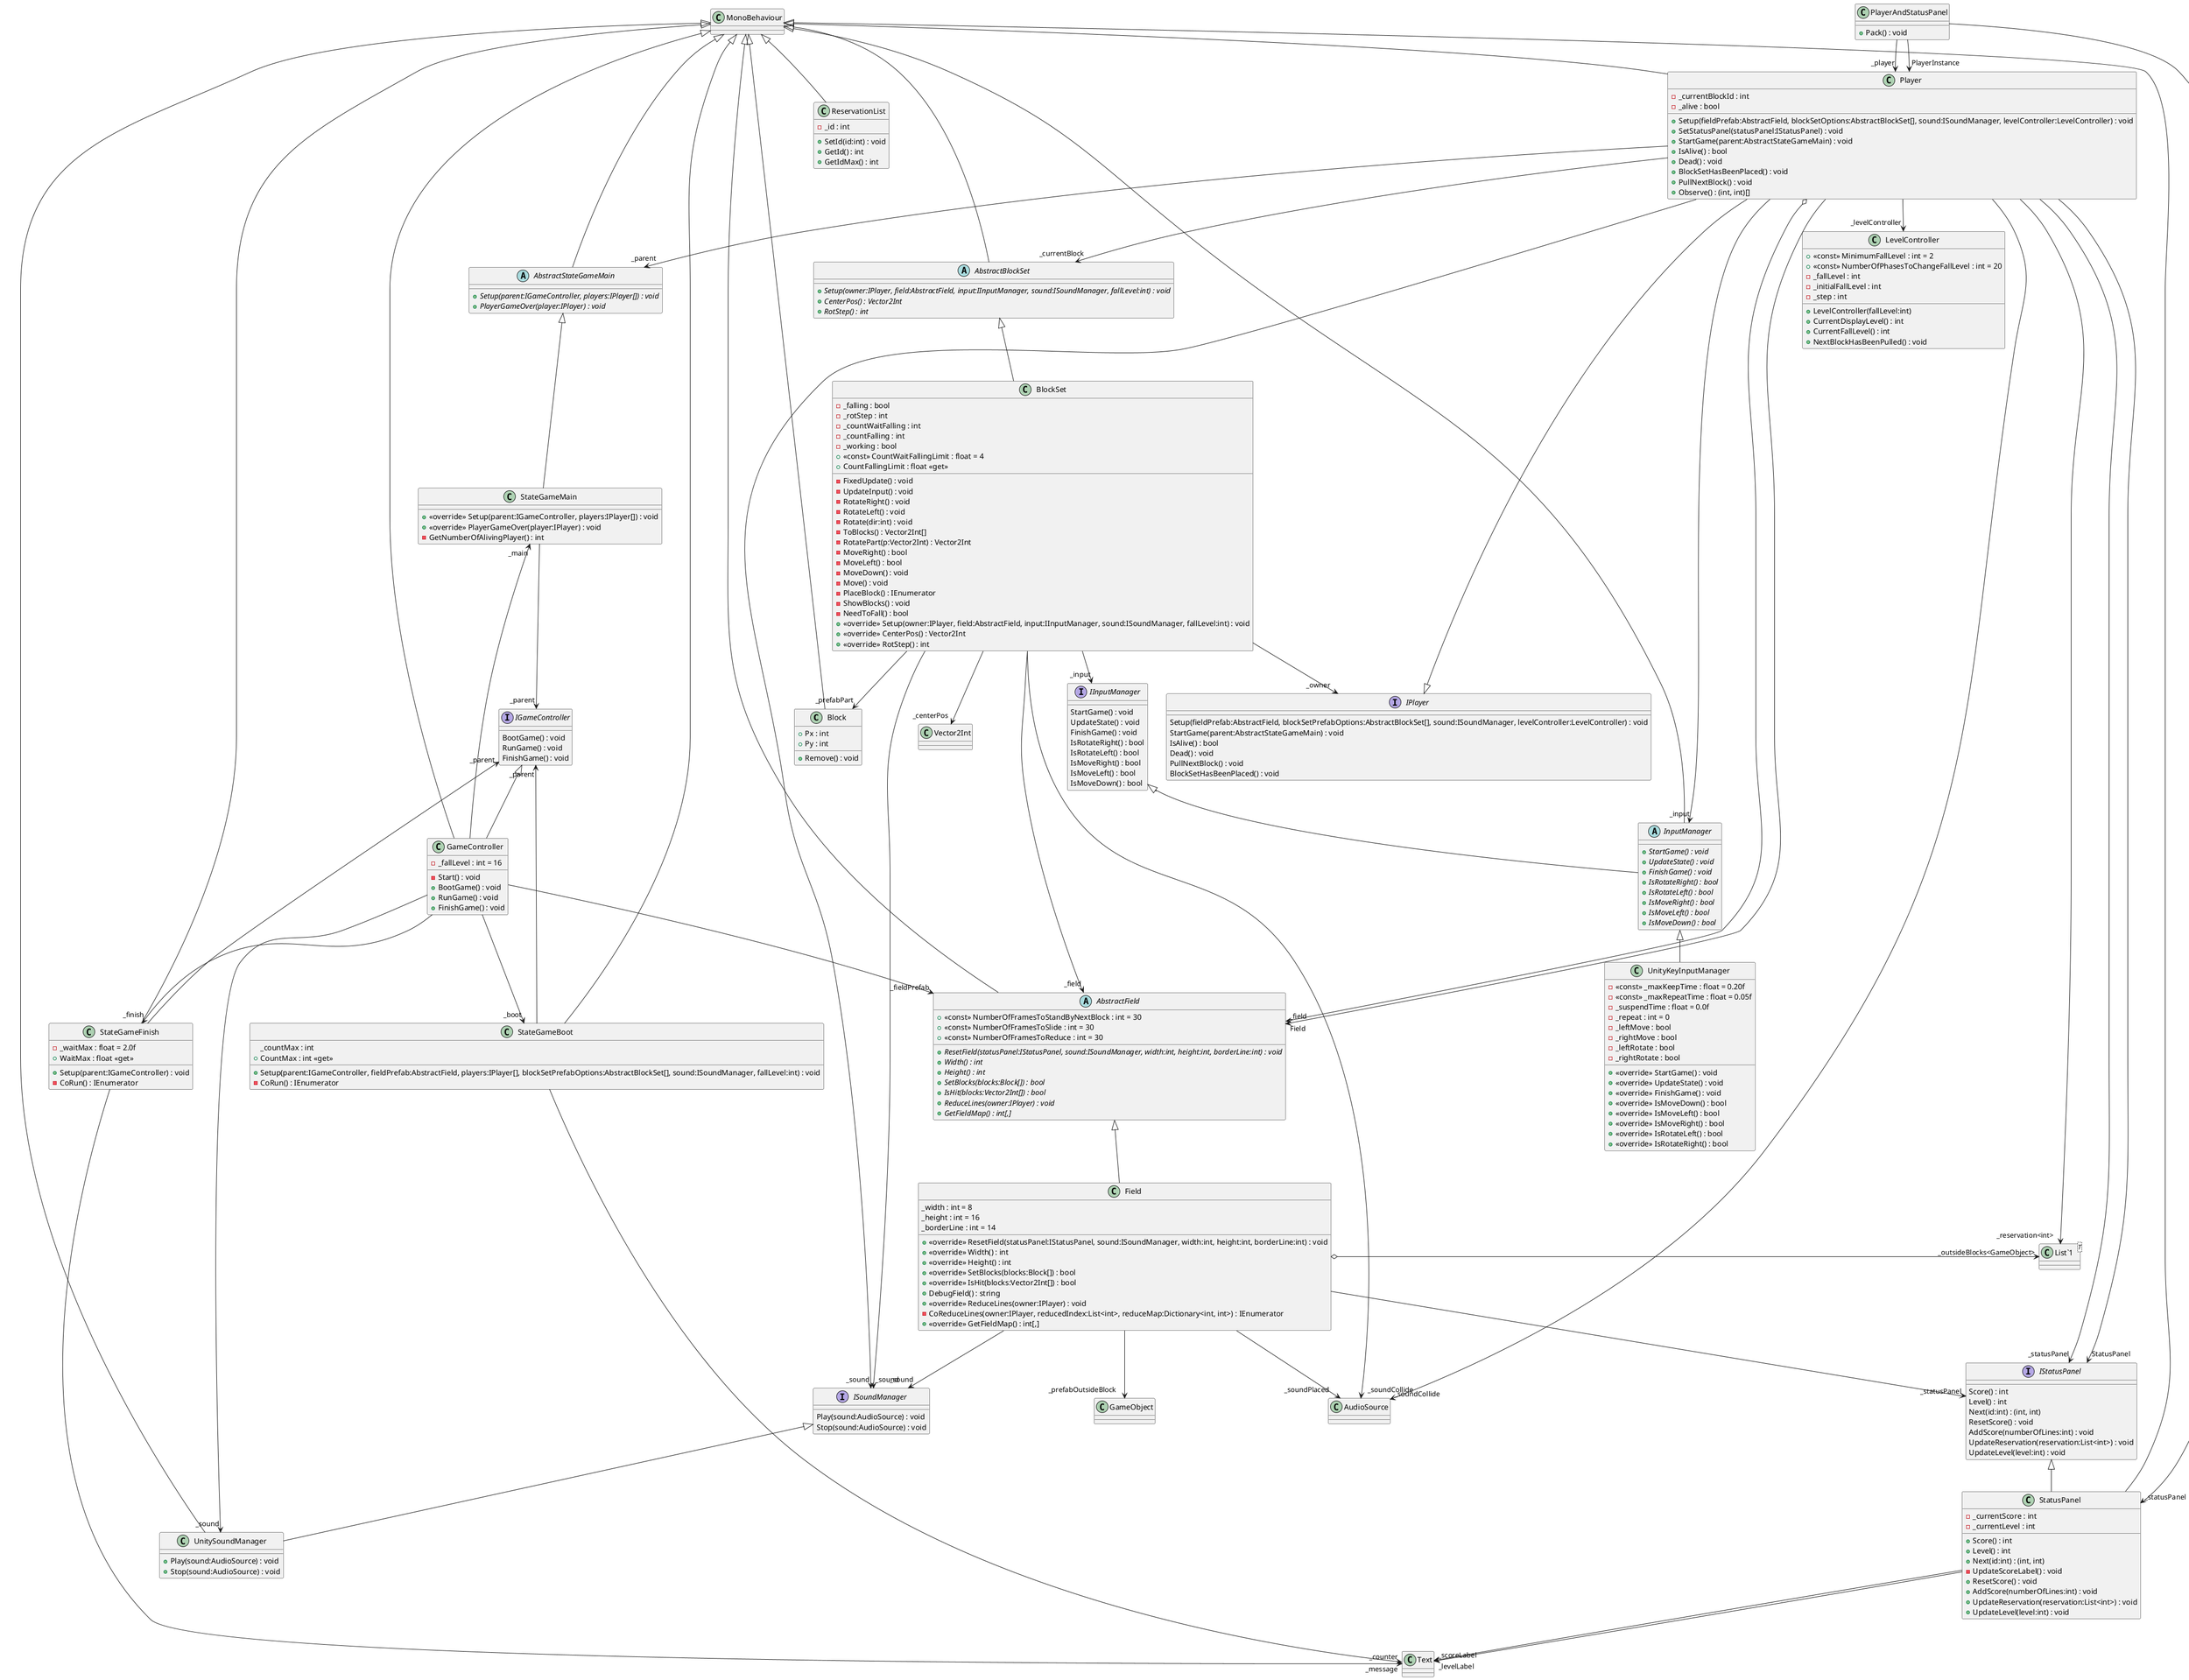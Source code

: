 @startuml
class Block {
    + Px : int
    + Py : int
    + Remove() : void
}
MonoBehaviour <|-- Block
class BlockSet {
    - _falling : bool
    - _rotStep : int
    - _countWaitFalling : int
    - _countFalling : int
    - _working : bool
    + <<const>> CountWaitFallingLimit : float = 4
    + CountFallingLimit : float <<get>>
    - FixedUpdate() : void
    - UpdateInput() : void
    - RotateRight() : void
    - RotateLeft() : void
    - Rotate(dir:int) : void
    - ToBlocks() : Vector2Int[]
    - RotatePart(p:Vector2Int) : Vector2Int
    - MoveRight() : bool
    - MoveLeft() : bool
    - MoveDown() : void
    - Move() : void
    - PlaceBlock() : IEnumerator
    - ShowBlocks() : void
    - NeedToFall() : bool
    + <<override>> Setup(owner:IPlayer, field:AbstractField, input:IInputManager, sound:ISoundManager, fallLevel:int) : void
    + <<override>> CenterPos() : Vector2Int
    + <<override>> RotStep() : int
}
AbstractBlockSet <|-- BlockSet
BlockSet --> "_soundCollide" AudioSource
BlockSet --> "_prefabPart" Block
BlockSet --> "_field" AbstractField
BlockSet --> "_owner" IPlayer
BlockSet --> "_input" IInputManager
BlockSet --> "_sound" ISoundManager
BlockSet --> "_centerPos" Vector2Int
class Field {
    _width : int = 8
    _height : int = 16
    _borderLine : int = 14
    + <<override>> ResetField(statusPanel:IStatusPanel, sound:ISoundManager, width:int, height:int, borderLine:int) : void
    + <<override>> Width() : int
    + <<override>> Height() : int
    + <<override>> SetBlocks(blocks:Block[]) : bool
    + <<override>> IsHit(blocks:Vector2Int[]) : bool
    + DebugField() : string
    + <<override>> ReduceLines(owner:IPlayer) : void
    - CoReduceLines(owner:IPlayer, reducedIndex:List<int>, reduceMap:Dictionary<int, int>) : IEnumerator
    + <<override>> GetFieldMap() : int[,]
}
class "List`1"<T> {
}
AbstractField <|-- Field
Field --> "_soundPlaced" AudioSource
Field --> "_prefabOutsideBlock" GameObject
Field --> "_sound" ISoundManager
Field --> "_statusPanel" IStatusPanel
Field o-> "_outsideBlocks<GameObject>" "List`1"
class GameController {
    - _fallLevel : int = 16
    - Start() : void
    + BootGame() : void
    + RunGame() : void
    + FinishGame() : void
}
MonoBehaviour <|-- GameController
IGameController <|-- GameController
GameController --> "_fieldPrefab" AbstractField
GameController --> "_sound" UnitySoundManager
GameController --> "_boot" StateGameBoot
GameController --> "_main" StateGameMain
GameController --> "_finish" StateGameFinish
abstract class InputManager {
    + {abstract} StartGame() : void
    + {abstract} UpdateState() : void
    + {abstract} FinishGame() : void
    + {abstract} IsRotateRight() : bool
    + {abstract} IsRotateLeft() : bool
    + {abstract} IsMoveRight() : bool
    + {abstract} IsMoveLeft() : bool
    + {abstract} IsMoveDown() : bool
}
MonoBehaviour <|-- InputManager
IInputManager <|-- InputManager
class LevelController {
    + <<const>> MinimumFallLevel : int = 2
    + <<const>> NumberOfPhasesToChangeFallLevel : int = 20
    - _fallLevel : int
    - _initialFallLevel : int
    - _step : int
    + LevelController(fallLevel:int)
    + CurrentDisplayLevel() : int
    + CurrentFallLevel() : int
    + NextBlockHasBeenPulled() : void
}
class Player {
    - _currentBlockId : int
    - _alive : bool
    + Setup(fieldPrefab:AbstractField, blockSetOptions:AbstractBlockSet[], sound:ISoundManager, levelController:LevelController) : void
    + SetStatusPanel(statusPanel:IStatusPanel) : void
    + StartGame(parent:AbstractStateGameMain) : void
    + IsAlive() : bool
    + Dead() : void
    + BlockSetHasBeenPlaced() : void
    + PullNextBlock() : void
    + Observe() : (int, int)[]
}
class "List`1"<T> {
}
MonoBehaviour <|-- Player
IPlayer <|-- Player
Player --> "_input" InputManager
Player --> "_soundCollide" AudioSource
Player --> "_parent" AbstractStateGameMain
Player o-> "_field" AbstractField
Player --> "_currentBlock" AbstractBlockSet
Player --> "_sound" ISoundManager
Player --> "_reservation<int>" "List`1"
Player --> "_levelController" LevelController
Player --> "_statusPanel" IStatusPanel
Player --> "Field" AbstractField
Player --> "StatusPanel" IStatusPanel
class PlayerAndStatusPanel {
    + Pack() : void
}
PlayerAndStatusPanel --> "_player" Player
PlayerAndStatusPanel --> "_statusPanel" StatusPanel
PlayerAndStatusPanel --> "PlayerInstance" Player
class ReservationList {
    - _id : int
    + SetId(id:int) : void
    + GetId() : int
    + GetIdMax() : int
}
MonoBehaviour <|-- ReservationList
class StateGameBoot {
    _countMax : int
    + CountMax : int <<get>>
    + Setup(parent:IGameController, fieldPrefab:AbstractField, players:IPlayer[], blockSetPrefabOptions:AbstractBlockSet[], sound:ISoundManager, fallLevel:int) : void
    - CoRun() : IEnumerator
}
MonoBehaviour <|-- StateGameBoot
StateGameBoot --> "_counter" Text
StateGameBoot --> "_parent" IGameController
class StateGameFinish {
    - _waitMax : float = 2.0f
    + WaitMax : float <<get>>
    + Setup(parent:IGameController) : void
    - CoRun() : IEnumerator
}
MonoBehaviour <|-- StateGameFinish
StateGameFinish --> "_message" Text
StateGameFinish --> "_parent" IGameController
class StateGameMain {
    + <<override>> Setup(parent:IGameController, players:IPlayer[]) : void
    + <<override>> PlayerGameOver(player:IPlayer) : void
    - GetNumberOfAlivingPlayer() : int
}
AbstractStateGameMain <|-- StateGameMain
StateGameMain --> "_parent" IGameController
class StatusPanel {
    - _currentScore : int
    - _currentLevel : int
    + Score() : int
    + Level() : int
    + Next(id:int) : (int, int)
    - UpdateScoreLabel() : void
    + ResetScore() : void
    + AddScore(numberOfLines:int) : void
    + UpdateReservation(reservation:List<int>) : void
    + UpdateLevel(level:int) : void
}
MonoBehaviour <|-- StatusPanel
IStatusPanel <|-- StatusPanel
StatusPanel --> "_scoreLabel" Text
StatusPanel --> "_levelLabel" Text
class UnityKeyInputManager {
    - <<const>> _maxKeepTime : float = 0.20f
    - <<const>> _maxRepeatTime : float = 0.05f
    - _suspendTime : float = 0.0f
    - _repeat : int = 0
    - _leftMove : bool
    - _rightMove : bool
    - _leftRotate : bool
    - _rightRotate : bool
    + <<override>> StartGame() : void
    + <<override>> UpdateState() : void
    + <<override>> FinishGame() : void
    + <<override>> IsMoveDown() : bool
    + <<override>> IsMoveLeft() : bool
    + <<override>> IsMoveRight() : bool
    + <<override>> IsRotateLeft() : bool
    + <<override>> IsRotateRight() : bool
}
InputManager <|-- UnityKeyInputManager
class UnitySoundManager {
    + Play(sound:AudioSource) : void
    + Stop(sound:AudioSource) : void
}
MonoBehaviour <|-- UnitySoundManager
ISoundManager <|-- UnitySoundManager
abstract class AbstractBlockSet {
    + {abstract} Setup(owner:IPlayer, field:AbstractField, input:IInputManager, sound:ISoundManager, fallLevel:int) : void
    + {abstract} CenterPos() : Vector2Int
    + {abstract} RotStep() : int
}
MonoBehaviour <|-- AbstractBlockSet
abstract class AbstractField {
    + <<const>> NumberOfFramesToStandByNextBlock : int = 30
    + <<const>> NumberOfFramesToSlide : int = 30
    + <<const>> NumberOfFramesToReduce : int = 30
    + {abstract} ResetField(statusPanel:IStatusPanel, sound:ISoundManager, width:int, height:int, borderLine:int) : void
    + {abstract} Width() : int
    + {abstract} Height() : int
    + {abstract} SetBlocks(blocks:Block[]) : bool
    + {abstract} IsHit(blocks:Vector2Int[]) : bool
    + {abstract} ReduceLines(owner:IPlayer) : void
    + {abstract} GetFieldMap() : int[,]
}
MonoBehaviour <|-- AbstractField
abstract class AbstractStateGameMain {
    + {abstract} Setup(parent:IGameController, players:IPlayer[]) : void
    + {abstract} PlayerGameOver(player:IPlayer) : void
}
MonoBehaviour <|-- AbstractStateGameMain
interface IGameController {
    BootGame() : void
    RunGame() : void
    FinishGame() : void
}
interface IInputManager {
    StartGame() : void
    UpdateState() : void
    FinishGame() : void
    IsRotateRight() : bool
    IsRotateLeft() : bool
    IsMoveRight() : bool
    IsMoveLeft() : bool
    IsMoveDown() : bool
}
interface IPlayer {
    Setup(fieldPrefab:AbstractField, blockSetPrefabOptions:AbstractBlockSet[], sound:ISoundManager, levelController:LevelController) : void
    StartGame(parent:AbstractStateGameMain) : void
    IsAlive() : bool
    Dead() : void
    PullNextBlock() : void
    BlockSetHasBeenPlaced() : void
}
interface ISoundManager {
    Play(sound:AudioSource) : void
    Stop(sound:AudioSource) : void
}
interface IStatusPanel {
    Score() : int
    Level() : int
    Next(id:int) : (int, int)
    ResetScore() : void
    AddScore(numberOfLines:int) : void
    UpdateReservation(reservation:List<int>) : void
    UpdateLevel(level:int) : void
}
@enduml
